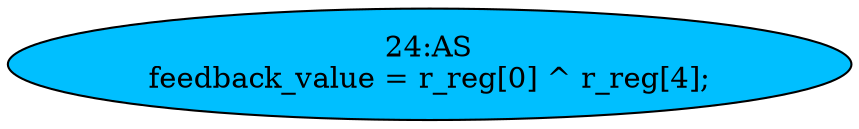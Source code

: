 strict digraph "" {
	node [label="\N"];
	"24:AS"	[ast="<pyverilog.vparser.ast.Assign object at 0x7fcae27c56d0>",
		def_var="['feedback_value']",
		fillcolor=deepskyblue,
		label="24:AS
feedback_value = r_reg[0] ^ r_reg[4];",
		statements="[]",
		style=filled,
		typ=Assign,
		use_var="['r_reg', 'r_reg']"];
}
